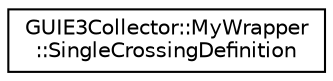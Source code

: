 digraph "Graphical Class Hierarchy"
{
  edge [fontname="Helvetica",fontsize="10",labelfontname="Helvetica",labelfontsize="10"];
  node [fontname="Helvetica",fontsize="10",shape=record];
  rankdir="LR";
  Node0 [label="GUIE3Collector::MyWrapper\l::SingleCrossingDefinition",height=0.2,width=0.4,color="black", fillcolor="white", style="filled",URL="$d5/d0b/struct_g_u_i_e3_collector_1_1_my_wrapper_1_1_single_crossing_definition.html",tooltip="Representation of a single crossing point. "];
}
